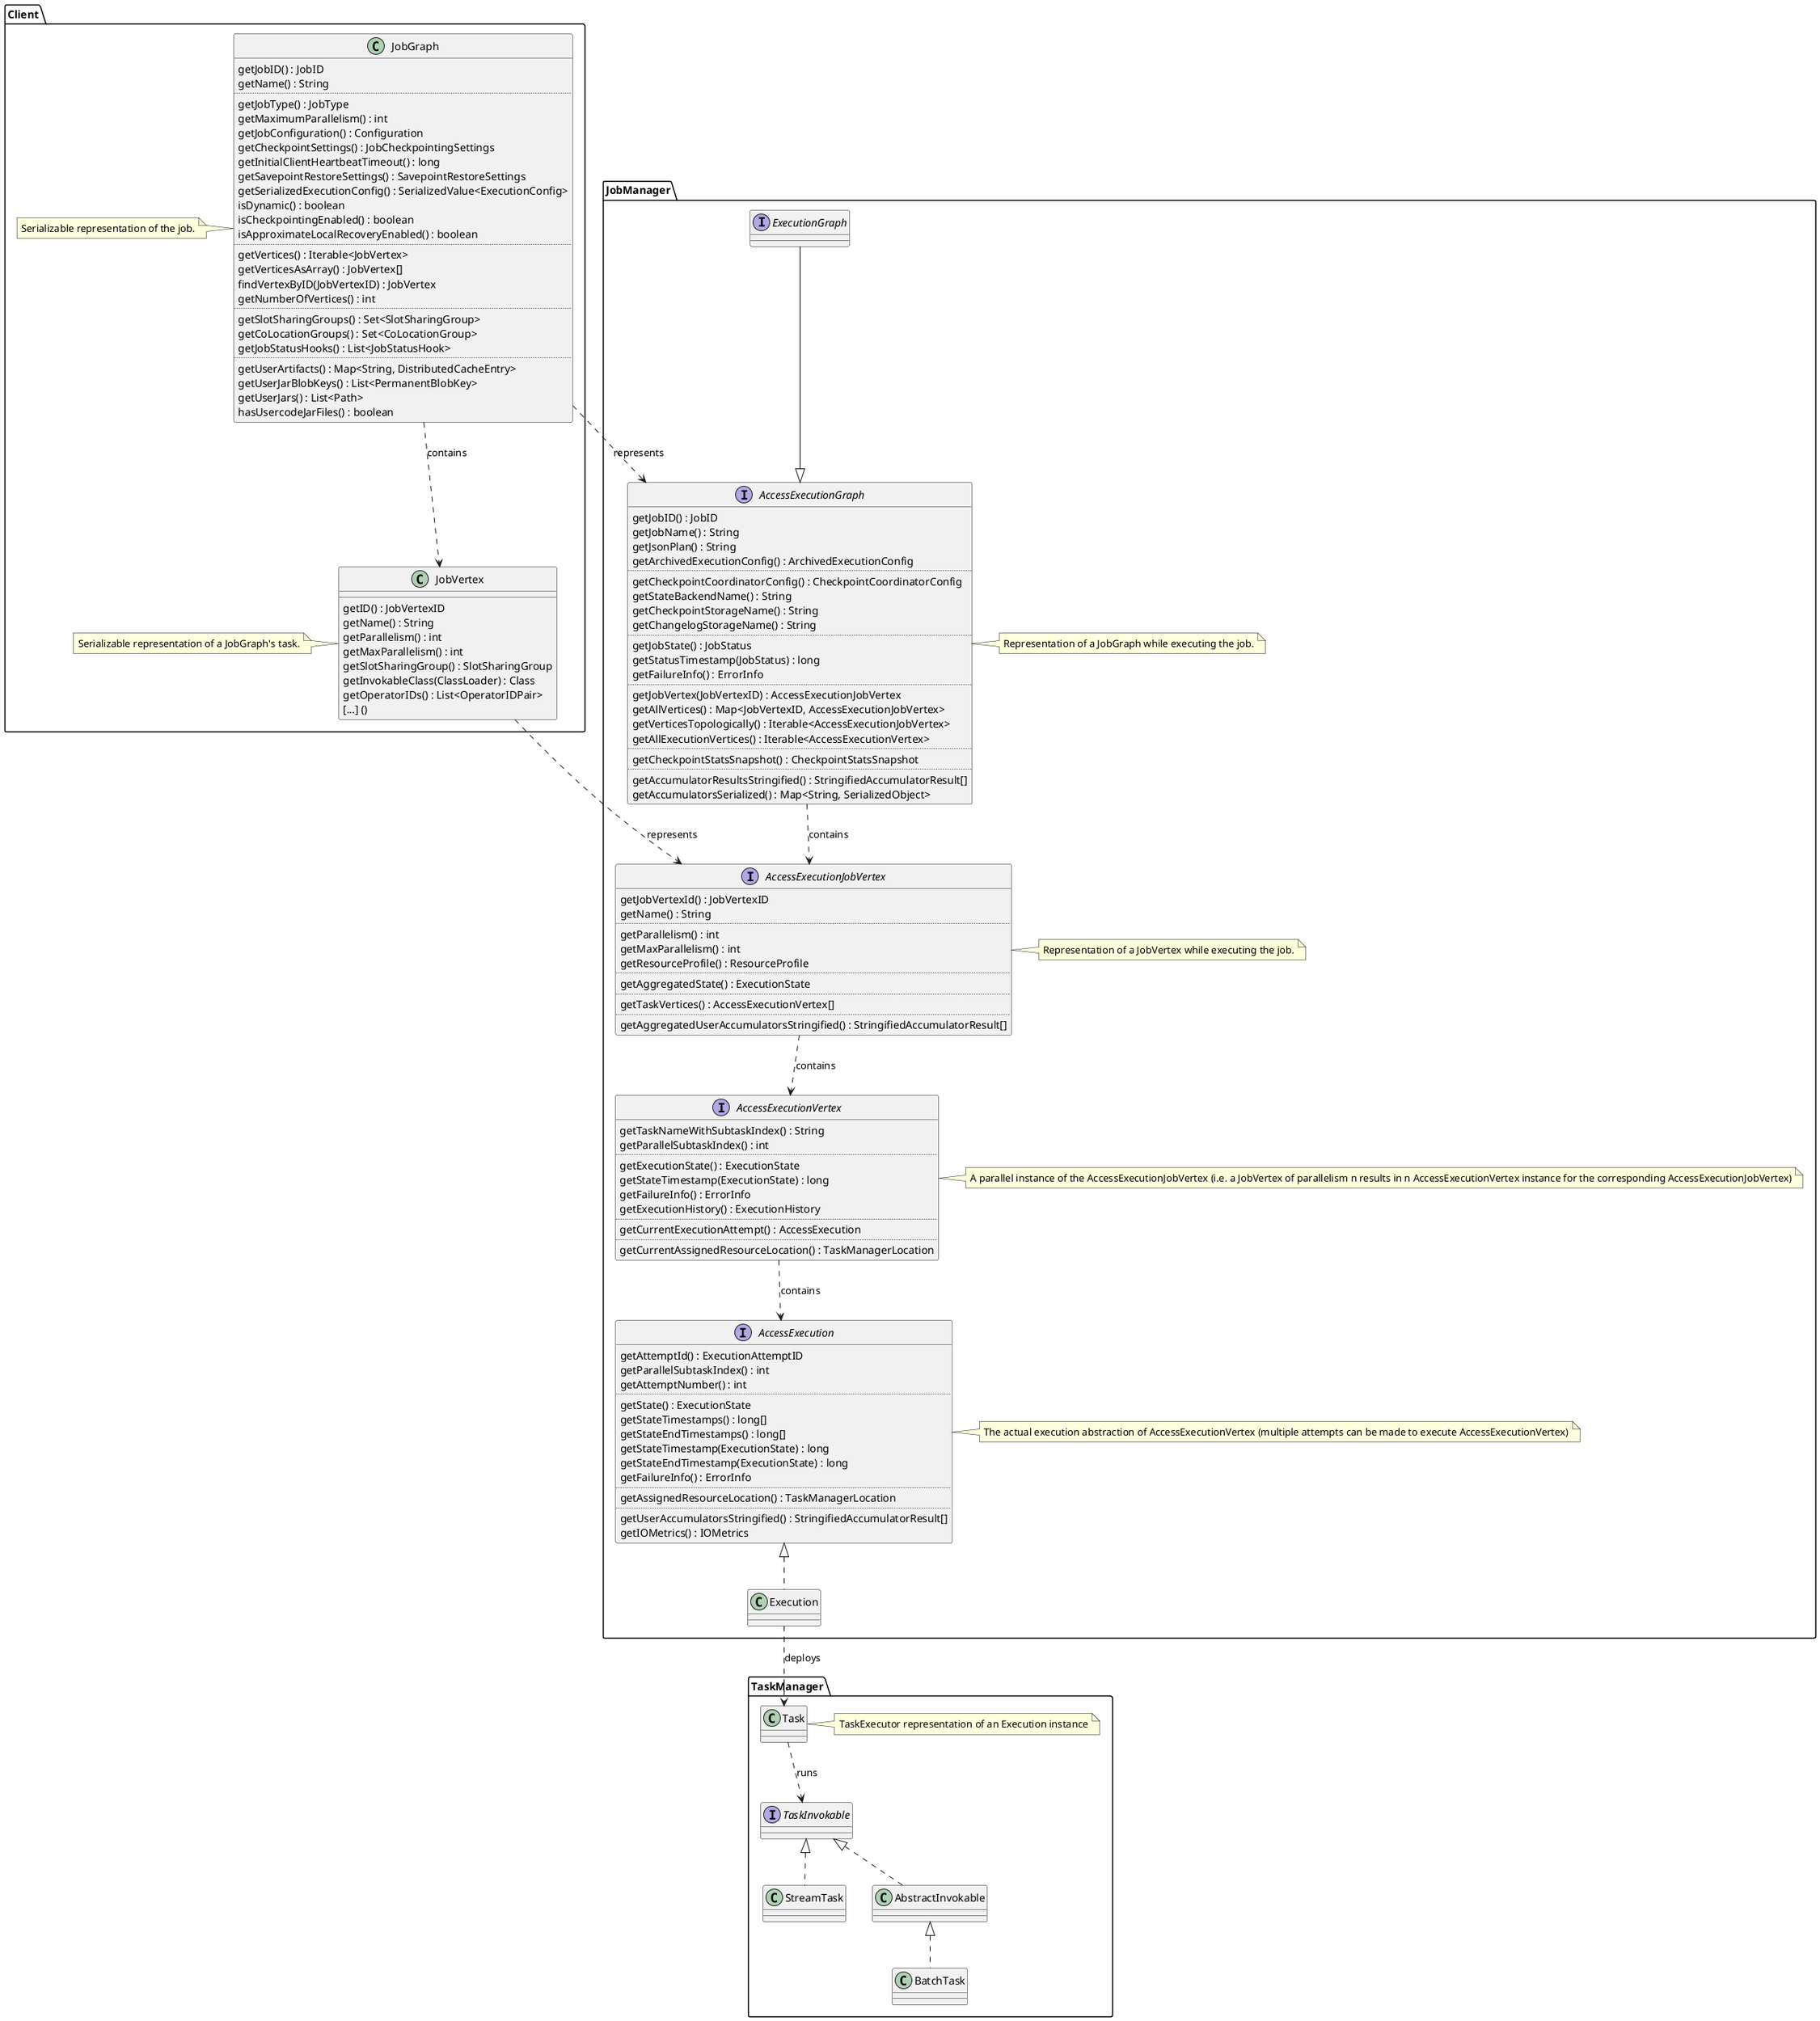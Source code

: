 @startuml
'https://plantuml.com/class-diagram

package Client {
    class JobGraph {
        getJobID() : JobID
        getName() : String
        ..
        getJobType() : JobType
        getMaximumParallelism() : int
        getJobConfiguration() : Configuration
        getCheckpointSettings() : JobCheckpointingSettings
        getInitialClientHeartbeatTimeout() : long
        getSavepointRestoreSettings() : SavepointRestoreSettings
        getSerializedExecutionConfig() : SerializedValue<ExecutionConfig>
        isDynamic() : boolean
        isCheckpointingEnabled() : boolean
        isApproximateLocalRecoveryEnabled() : boolean
        ..
        getVertices() : Iterable<JobVertex>
        getVerticesAsArray() : JobVertex[]
        findVertexByID(JobVertexID) : JobVertex
        getNumberOfVertices() : int
        ..
        getSlotSharingGroups() : Set<SlotSharingGroup>
        getCoLocationGroups() : Set<CoLocationGroup>
        getJobStatusHooks() : List<JobStatusHook>
        ..
        getUserArtifacts() : Map<String, DistributedCacheEntry>
        getUserJarBlobKeys() : List<PermanentBlobKey>
        getUserJars() : List<Path>
        hasUsercodeJarFiles() : boolean
    }
    note left of JobGraph: Serializable representation of the job.

    class JobVertex {
        getID() : JobVertexID
        getName() : String
        getParallelism() : int
        getMaxParallelism() : int
        getSlotSharingGroup() : SlotSharingGroup
        getInvokableClass(ClassLoader) : Class
        getOperatorIDs() : List<OperatorIDPair>
        [...] ()
    }
    note left of JobVertex: Serializable representation of a JobGraph's task.
}

package JobManager {
    interface AccessExecutionGraph {
        getJobID() : JobID
        getJobName() : String
        getJsonPlan() : String
        getArchivedExecutionConfig() : ArchivedExecutionConfig
        ..
        getCheckpointCoordinatorConfig() : CheckpointCoordinatorConfig
        getStateBackendName() : String
        getCheckpointStorageName() : String
        getChangelogStorageName() : String
        ..
        getJobState() : JobStatus
        getStatusTimestamp(JobStatus) : long
        getFailureInfo() : ErrorInfo
        ..
        getJobVertex(JobVertexID) : AccessExecutionJobVertex
        getAllVertices() : Map<JobVertexID, AccessExecutionJobVertex>
        getVerticesTopologically() : Iterable<AccessExecutionJobVertex>
        getAllExecutionVertices() : Iterable<AccessExecutionVertex>
        ..
        getCheckpointStatsSnapshot() : CheckpointStatsSnapshot
        ..
        getAccumulatorResultsStringified() : StringifiedAccumulatorResult[]
        getAccumulatorsSerialized() : Map<String, SerializedObject>
    }
    note right of AccessExecutionGraph: Representation of a JobGraph while executing the job.

    interface ExecutionGraph {

    }

    interface AccessExecutionJobVertex {
        getJobVertexId() : JobVertexID
        getName() : String
        ..
        getParallelism() : int
        getMaxParallelism() : int
        getResourceProfile() : ResourceProfile
        ..
        getAggregatedState() : ExecutionState
        ..
        getTaskVertices() : AccessExecutionVertex[]
        ..
        getAggregatedUserAccumulatorsStringified() : StringifiedAccumulatorResult[]
    }
    note right of AccessExecutionJobVertex: Representation of a JobVertex while executing the job.

    interface AccessExecutionVertex {
        getTaskNameWithSubtaskIndex() : String
        getParallelSubtaskIndex() : int
        ..
        getExecutionState() : ExecutionState
        getStateTimestamp(ExecutionState) : long
        getFailureInfo() : ErrorInfo
        getExecutionHistory() : ExecutionHistory
        ..
        getCurrentExecutionAttempt() : AccessExecution
        ..
        getCurrentAssignedResourceLocation() : TaskManagerLocation
    }
    note right of AccessExecutionVertex: A parallel instance of the AccessExecutionJobVertex (i.e. a JobVertex of parallelism n results in n AccessExecutionVertex instance for the corresponding AccessExecutionJobVertex)

    interface AccessExecution {
        getAttemptId() : ExecutionAttemptID
        getParallelSubtaskIndex() : int
        getAttemptNumber() : int
        ..
        getState() : ExecutionState
        getStateTimestamps() : long[]
        getStateEndTimestamps() : long[]
        getStateTimestamp(ExecutionState) : long
        getStateEndTimestamp(ExecutionState) : long
        getFailureInfo() : ErrorInfo
        ..
        getAssignedResourceLocation() : TaskManagerLocation
        ..
        getUserAccumulatorsStringified() : StringifiedAccumulatorResult[]
        getIOMetrics() : IOMetrics
    }
    note right of AccessExecution: The actual execution abstraction of AccessExecutionVertex (multiple attempts can be made to execute AccessExecutionVertex)

    class Execution implements AccessExecution {
    }
}

package TaskManager {
    class Task {
    }

    interface TaskInvokable {
    }

    class StreamTask implements TaskInvokable

    class AbstractInvokable implements TaskInvokable

    class BatchTask implements AbstractInvokable

    note right of Task: TaskExecutor representation of an Execution instance
}

JobGraph ..> JobVertex : contains
ExecutionGraph --|> AccessExecutionGraph
AccessExecutionGraph ..> AccessExecutionJobVertex : contains
AccessExecutionJobVertex ..> AccessExecutionVertex : contains
AccessExecutionVertex ..> AccessExecution : contains
Execution ..> Task : deploys
Task ..> TaskInvokable : runs

JobGraph ..> AccessExecutionGraph : represents
JobVertex ..> AccessExecutionJobVertex : represents

@enduml
